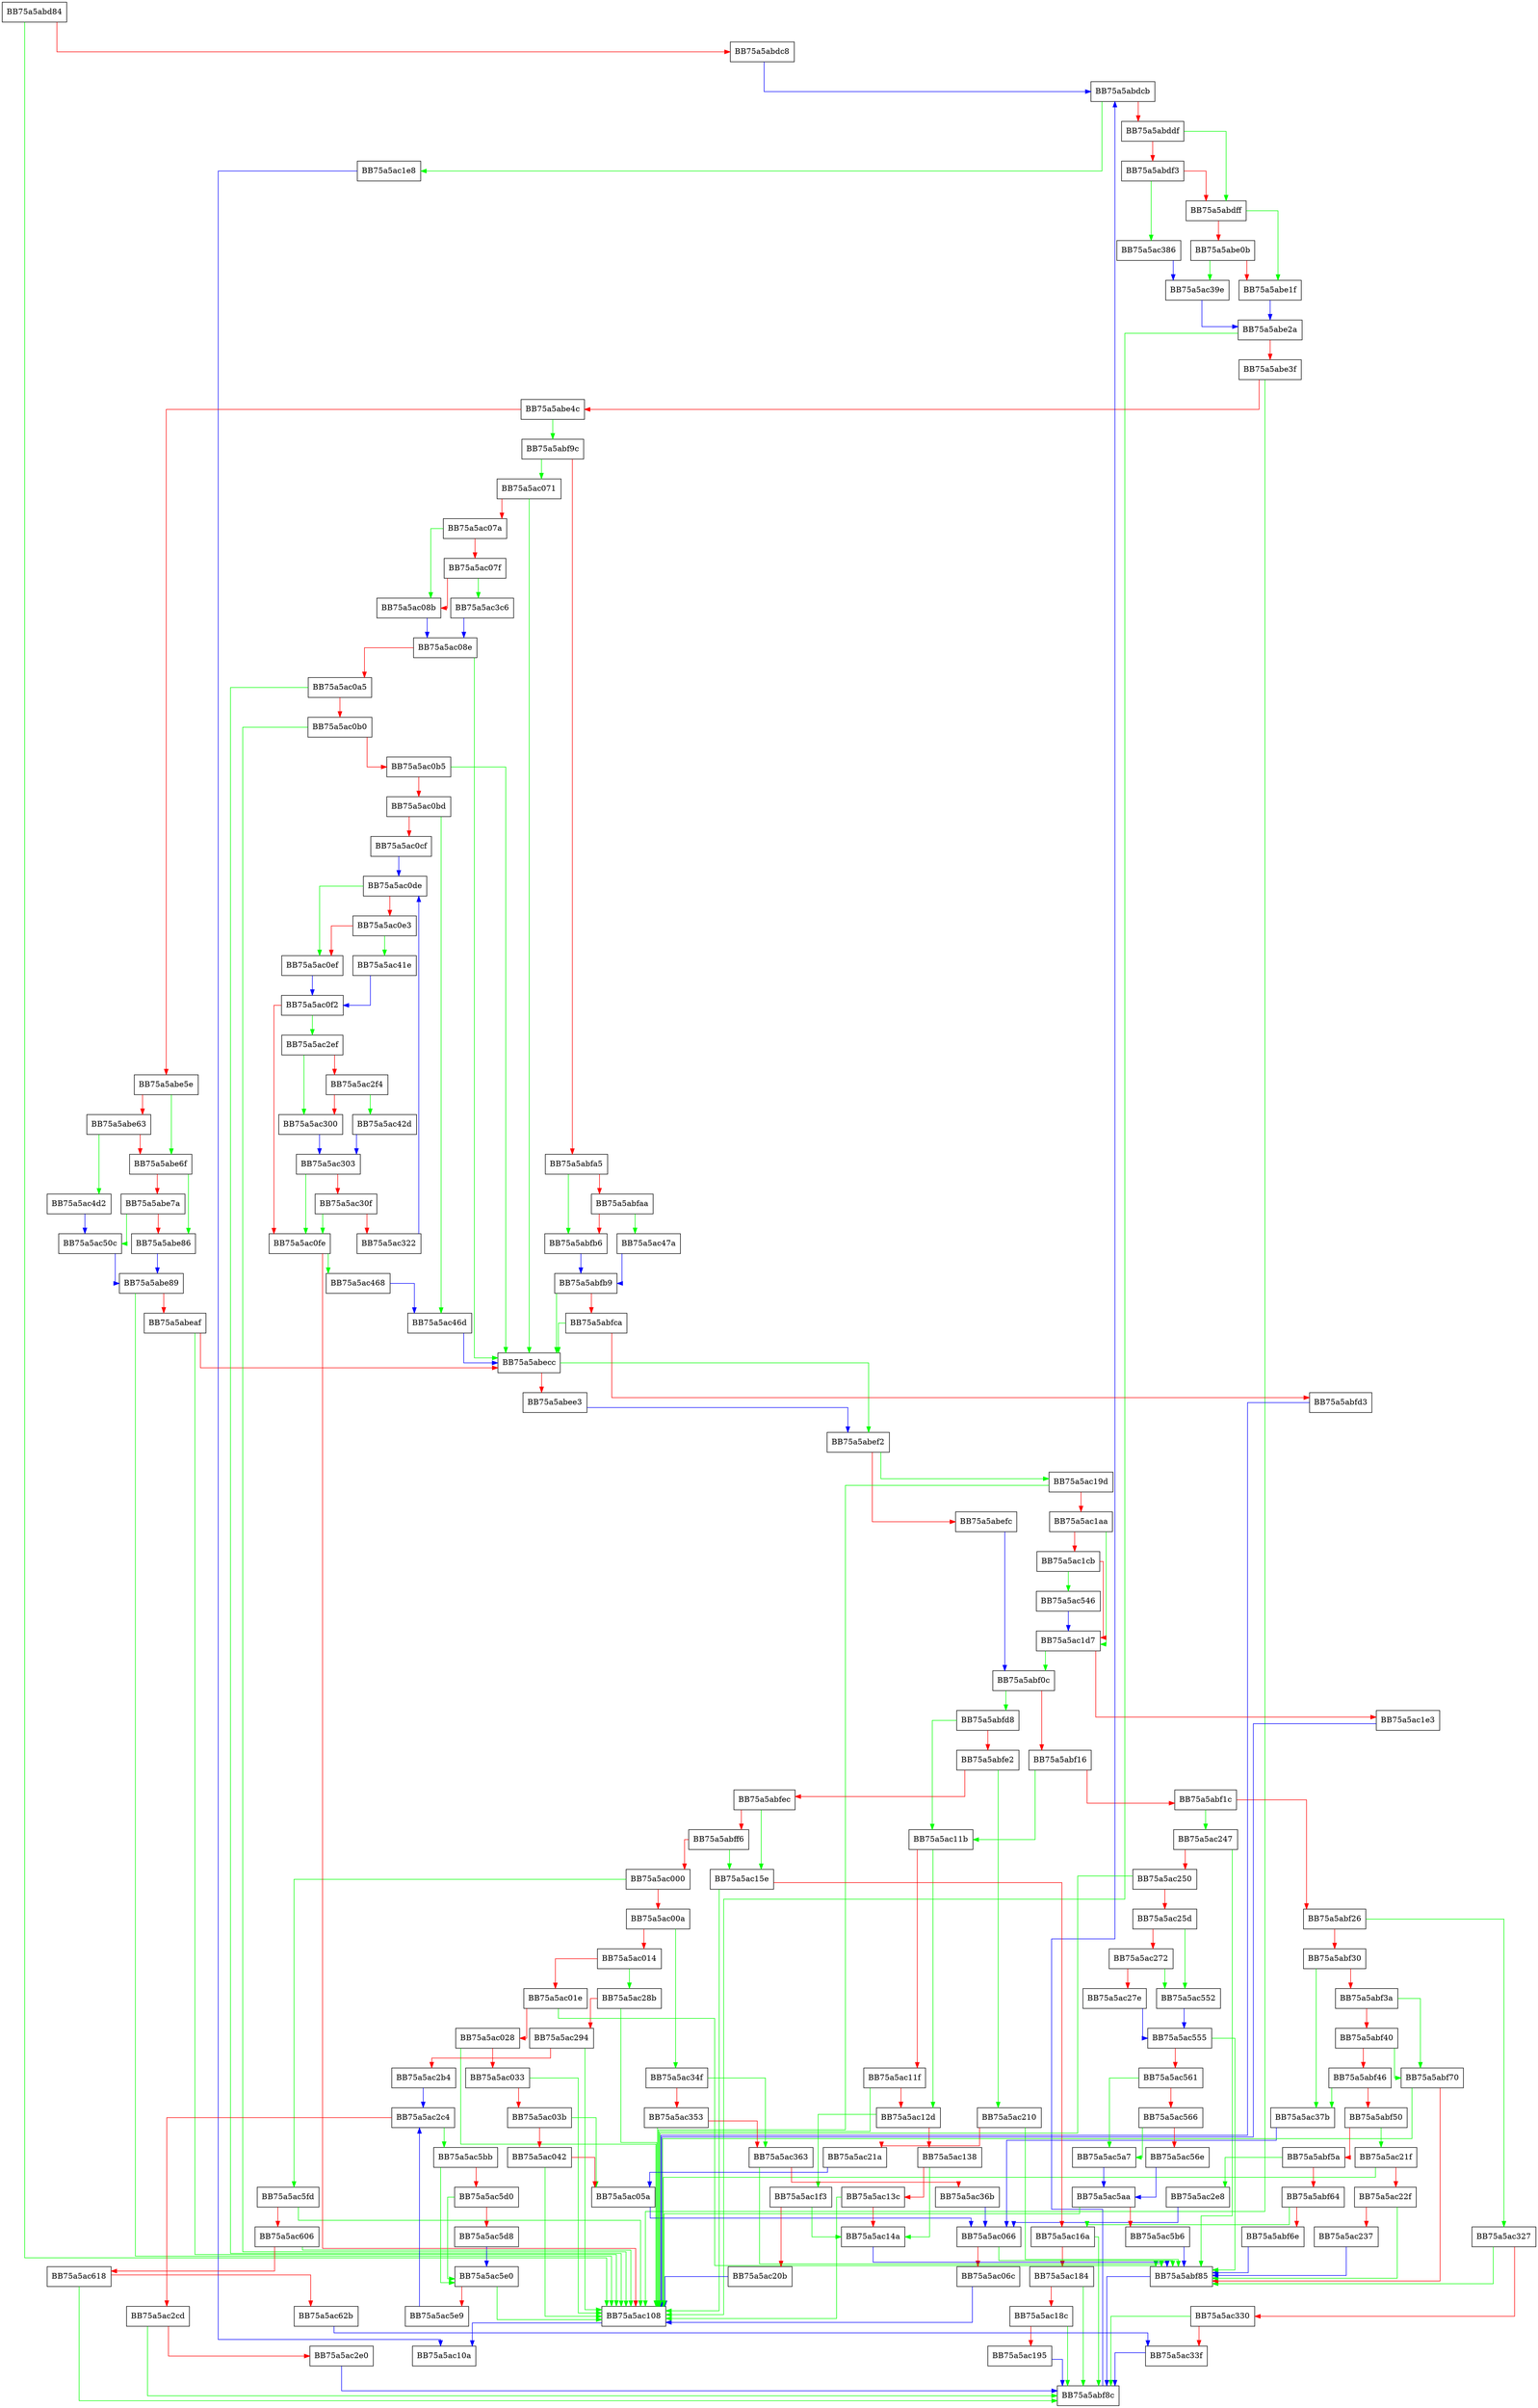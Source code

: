 digraph symbexec {
  node [shape="box"];
  graph [splines=ortho];
  BB75a5abd84 -> BB75a5ac108 [color="green"];
  BB75a5abd84 -> BB75a5abdc8 [color="red"];
  BB75a5abdc8 -> BB75a5abdcb [color="blue"];
  BB75a5abdcb -> BB75a5ac1e8 [color="green"];
  BB75a5abdcb -> BB75a5abddf [color="red"];
  BB75a5abddf -> BB75a5abdff [color="green"];
  BB75a5abddf -> BB75a5abdf3 [color="red"];
  BB75a5abdf3 -> BB75a5ac386 [color="green"];
  BB75a5abdf3 -> BB75a5abdff [color="red"];
  BB75a5abdff -> BB75a5abe1f [color="green"];
  BB75a5abdff -> BB75a5abe0b [color="red"];
  BB75a5abe0b -> BB75a5ac39e [color="green"];
  BB75a5abe0b -> BB75a5abe1f [color="red"];
  BB75a5abe1f -> BB75a5abe2a [color="blue"];
  BB75a5abe2a -> BB75a5ac108 [color="green"];
  BB75a5abe2a -> BB75a5abe3f [color="red"];
  BB75a5abe3f -> BB75a5ac108 [color="green"];
  BB75a5abe3f -> BB75a5abe4c [color="red"];
  BB75a5abe4c -> BB75a5abf9c [color="green"];
  BB75a5abe4c -> BB75a5abe5e [color="red"];
  BB75a5abe5e -> BB75a5abe6f [color="green"];
  BB75a5abe5e -> BB75a5abe63 [color="red"];
  BB75a5abe63 -> BB75a5ac4d2 [color="green"];
  BB75a5abe63 -> BB75a5abe6f [color="red"];
  BB75a5abe6f -> BB75a5abe86 [color="green"];
  BB75a5abe6f -> BB75a5abe7a [color="red"];
  BB75a5abe7a -> BB75a5ac50c [color="green"];
  BB75a5abe7a -> BB75a5abe86 [color="red"];
  BB75a5abe86 -> BB75a5abe89 [color="blue"];
  BB75a5abe89 -> BB75a5ac108 [color="green"];
  BB75a5abe89 -> BB75a5abeaf [color="red"];
  BB75a5abeaf -> BB75a5ac108 [color="green"];
  BB75a5abeaf -> BB75a5abecc [color="red"];
  BB75a5abecc -> BB75a5abef2 [color="green"];
  BB75a5abecc -> BB75a5abee3 [color="red"];
  BB75a5abee3 -> BB75a5abef2 [color="blue"];
  BB75a5abef2 -> BB75a5ac19d [color="green"];
  BB75a5abef2 -> BB75a5abefc [color="red"];
  BB75a5abefc -> BB75a5abf0c [color="blue"];
  BB75a5abf0c -> BB75a5abfd8 [color="green"];
  BB75a5abf0c -> BB75a5abf16 [color="red"];
  BB75a5abf16 -> BB75a5ac11b [color="green"];
  BB75a5abf16 -> BB75a5abf1c [color="red"];
  BB75a5abf1c -> BB75a5ac247 [color="green"];
  BB75a5abf1c -> BB75a5abf26 [color="red"];
  BB75a5abf26 -> BB75a5ac327 [color="green"];
  BB75a5abf26 -> BB75a5abf30 [color="red"];
  BB75a5abf30 -> BB75a5ac37b [color="green"];
  BB75a5abf30 -> BB75a5abf3a [color="red"];
  BB75a5abf3a -> BB75a5abf70 [color="green"];
  BB75a5abf3a -> BB75a5abf40 [color="red"];
  BB75a5abf40 -> BB75a5abf70 [color="green"];
  BB75a5abf40 -> BB75a5abf46 [color="red"];
  BB75a5abf46 -> BB75a5ac37b [color="green"];
  BB75a5abf46 -> BB75a5abf50 [color="red"];
  BB75a5abf50 -> BB75a5ac21f [color="green"];
  BB75a5abf50 -> BB75a5abf5a [color="red"];
  BB75a5abf5a -> BB75a5ac2e8 [color="green"];
  BB75a5abf5a -> BB75a5abf64 [color="red"];
  BB75a5abf64 -> BB75a5ac16a [color="green"];
  BB75a5abf64 -> BB75a5abf6e [color="red"];
  BB75a5abf6e -> BB75a5abf85 [color="blue"];
  BB75a5abf70 -> BB75a5ac108 [color="green"];
  BB75a5abf70 -> BB75a5abf85 [color="red"];
  BB75a5abf85 -> BB75a5abf8c [color="blue"];
  BB75a5abf8c -> BB75a5abdcb [color="blue"];
  BB75a5abf9c -> BB75a5ac071 [color="green"];
  BB75a5abf9c -> BB75a5abfa5 [color="red"];
  BB75a5abfa5 -> BB75a5abfb6 [color="green"];
  BB75a5abfa5 -> BB75a5abfaa [color="red"];
  BB75a5abfaa -> BB75a5ac47a [color="green"];
  BB75a5abfaa -> BB75a5abfb6 [color="red"];
  BB75a5abfb6 -> BB75a5abfb9 [color="blue"];
  BB75a5abfb9 -> BB75a5abecc [color="green"];
  BB75a5abfb9 -> BB75a5abfca [color="red"];
  BB75a5abfca -> BB75a5abecc [color="green"];
  BB75a5abfca -> BB75a5abfd3 [color="red"];
  BB75a5abfd3 -> BB75a5ac108 [color="blue"];
  BB75a5abfd8 -> BB75a5ac11b [color="green"];
  BB75a5abfd8 -> BB75a5abfe2 [color="red"];
  BB75a5abfe2 -> BB75a5ac210 [color="green"];
  BB75a5abfe2 -> BB75a5abfec [color="red"];
  BB75a5abfec -> BB75a5ac15e [color="green"];
  BB75a5abfec -> BB75a5abff6 [color="red"];
  BB75a5abff6 -> BB75a5ac15e [color="green"];
  BB75a5abff6 -> BB75a5ac000 [color="red"];
  BB75a5ac000 -> BB75a5ac5fd [color="green"];
  BB75a5ac000 -> BB75a5ac00a [color="red"];
  BB75a5ac00a -> BB75a5ac34f [color="green"];
  BB75a5ac00a -> BB75a5ac014 [color="red"];
  BB75a5ac014 -> BB75a5ac28b [color="green"];
  BB75a5ac014 -> BB75a5ac01e [color="red"];
  BB75a5ac01e -> BB75a5abf85 [color="green"];
  BB75a5ac01e -> BB75a5ac028 [color="red"];
  BB75a5ac028 -> BB75a5ac108 [color="green"];
  BB75a5ac028 -> BB75a5ac033 [color="red"];
  BB75a5ac033 -> BB75a5ac108 [color="green"];
  BB75a5ac033 -> BB75a5ac03b [color="red"];
  BB75a5ac03b -> BB75a5ac05a [color="green"];
  BB75a5ac03b -> BB75a5ac042 [color="red"];
  BB75a5ac042 -> BB75a5ac108 [color="green"];
  BB75a5ac042 -> BB75a5ac05a [color="red"];
  BB75a5ac05a -> BB75a5ac066 [color="blue"];
  BB75a5ac066 -> BB75a5abf85 [color="green"];
  BB75a5ac066 -> BB75a5ac06c [color="red"];
  BB75a5ac06c -> BB75a5ac108 [color="blue"];
  BB75a5ac071 -> BB75a5abecc [color="green"];
  BB75a5ac071 -> BB75a5ac07a [color="red"];
  BB75a5ac07a -> BB75a5ac08b [color="green"];
  BB75a5ac07a -> BB75a5ac07f [color="red"];
  BB75a5ac07f -> BB75a5ac3c6 [color="green"];
  BB75a5ac07f -> BB75a5ac08b [color="red"];
  BB75a5ac08b -> BB75a5ac08e [color="blue"];
  BB75a5ac08e -> BB75a5abecc [color="green"];
  BB75a5ac08e -> BB75a5ac0a5 [color="red"];
  BB75a5ac0a5 -> BB75a5ac108 [color="green"];
  BB75a5ac0a5 -> BB75a5ac0b0 [color="red"];
  BB75a5ac0b0 -> BB75a5ac108 [color="green"];
  BB75a5ac0b0 -> BB75a5ac0b5 [color="red"];
  BB75a5ac0b5 -> BB75a5abecc [color="green"];
  BB75a5ac0b5 -> BB75a5ac0bd [color="red"];
  BB75a5ac0bd -> BB75a5ac46d [color="green"];
  BB75a5ac0bd -> BB75a5ac0cf [color="red"];
  BB75a5ac0cf -> BB75a5ac0de [color="blue"];
  BB75a5ac0de -> BB75a5ac0ef [color="green"];
  BB75a5ac0de -> BB75a5ac0e3 [color="red"];
  BB75a5ac0e3 -> BB75a5ac41e [color="green"];
  BB75a5ac0e3 -> BB75a5ac0ef [color="red"];
  BB75a5ac0ef -> BB75a5ac0f2 [color="blue"];
  BB75a5ac0f2 -> BB75a5ac2ef [color="green"];
  BB75a5ac0f2 -> BB75a5ac0fe [color="red"];
  BB75a5ac0fe -> BB75a5ac468 [color="green"];
  BB75a5ac0fe -> BB75a5ac108 [color="red"];
  BB75a5ac108 -> BB75a5ac10a [color="blue"];
  BB75a5ac11b -> BB75a5ac12d [color="green"];
  BB75a5ac11b -> BB75a5ac11f [color="red"];
  BB75a5ac11f -> BB75a5ac108 [color="green"];
  BB75a5ac11f -> BB75a5ac12d [color="red"];
  BB75a5ac12d -> BB75a5ac1f3 [color="green"];
  BB75a5ac12d -> BB75a5ac138 [color="red"];
  BB75a5ac138 -> BB75a5ac14a [color="green"];
  BB75a5ac138 -> BB75a5ac13c [color="red"];
  BB75a5ac13c -> BB75a5ac108 [color="green"];
  BB75a5ac13c -> BB75a5ac14a [color="red"];
  BB75a5ac14a -> BB75a5abf85 [color="blue"];
  BB75a5ac15e -> BB75a5ac108 [color="green"];
  BB75a5ac15e -> BB75a5ac16a [color="red"];
  BB75a5ac16a -> BB75a5abf8c [color="green"];
  BB75a5ac16a -> BB75a5ac184 [color="red"];
  BB75a5ac184 -> BB75a5abf8c [color="green"];
  BB75a5ac184 -> BB75a5ac18c [color="red"];
  BB75a5ac18c -> BB75a5abf8c [color="green"];
  BB75a5ac18c -> BB75a5ac195 [color="red"];
  BB75a5ac195 -> BB75a5abf8c [color="blue"];
  BB75a5ac19d -> BB75a5ac108 [color="green"];
  BB75a5ac19d -> BB75a5ac1aa [color="red"];
  BB75a5ac1aa -> BB75a5ac1d7 [color="green"];
  BB75a5ac1aa -> BB75a5ac1cb [color="red"];
  BB75a5ac1cb -> BB75a5ac546 [color="green"];
  BB75a5ac1cb -> BB75a5ac1d7 [color="red"];
  BB75a5ac1d7 -> BB75a5abf0c [color="green"];
  BB75a5ac1d7 -> BB75a5ac1e3 [color="red"];
  BB75a5ac1e3 -> BB75a5ac108 [color="blue"];
  BB75a5ac1e8 -> BB75a5ac10a [color="blue"];
  BB75a5ac1f3 -> BB75a5ac14a [color="green"];
  BB75a5ac1f3 -> BB75a5ac20b [color="red"];
  BB75a5ac20b -> BB75a5ac108 [color="blue"];
  BB75a5ac210 -> BB75a5abf85 [color="green"];
  BB75a5ac210 -> BB75a5ac21a [color="red"];
  BB75a5ac21a -> BB75a5ac05a [color="blue"];
  BB75a5ac21f -> BB75a5ac108 [color="green"];
  BB75a5ac21f -> BB75a5ac22f [color="red"];
  BB75a5ac22f -> BB75a5abf85 [color="green"];
  BB75a5ac22f -> BB75a5ac237 [color="red"];
  BB75a5ac237 -> BB75a5abf85 [color="blue"];
  BB75a5ac247 -> BB75a5abf85 [color="green"];
  BB75a5ac247 -> BB75a5ac250 [color="red"];
  BB75a5ac250 -> BB75a5ac108 [color="green"];
  BB75a5ac250 -> BB75a5ac25d [color="red"];
  BB75a5ac25d -> BB75a5ac552 [color="green"];
  BB75a5ac25d -> BB75a5ac272 [color="red"];
  BB75a5ac272 -> BB75a5ac552 [color="green"];
  BB75a5ac272 -> BB75a5ac27e [color="red"];
  BB75a5ac27e -> BB75a5ac555 [color="blue"];
  BB75a5ac28b -> BB75a5ac108 [color="green"];
  BB75a5ac28b -> BB75a5ac294 [color="red"];
  BB75a5ac294 -> BB75a5ac108 [color="green"];
  BB75a5ac294 -> BB75a5ac2b4 [color="red"];
  BB75a5ac2b4 -> BB75a5ac2c4 [color="blue"];
  BB75a5ac2c4 -> BB75a5ac5bb [color="green"];
  BB75a5ac2c4 -> BB75a5ac2cd [color="red"];
  BB75a5ac2cd -> BB75a5abf8c [color="green"];
  BB75a5ac2cd -> BB75a5ac2e0 [color="red"];
  BB75a5ac2e0 -> BB75a5abf8c [color="blue"];
  BB75a5ac2e8 -> BB75a5ac066 [color="blue"];
  BB75a5ac2ef -> BB75a5ac300 [color="green"];
  BB75a5ac2ef -> BB75a5ac2f4 [color="red"];
  BB75a5ac2f4 -> BB75a5ac42d [color="green"];
  BB75a5ac2f4 -> BB75a5ac300 [color="red"];
  BB75a5ac300 -> BB75a5ac303 [color="blue"];
  BB75a5ac303 -> BB75a5ac0fe [color="green"];
  BB75a5ac303 -> BB75a5ac30f [color="red"];
  BB75a5ac30f -> BB75a5ac0fe [color="green"];
  BB75a5ac30f -> BB75a5ac322 [color="red"];
  BB75a5ac322 -> BB75a5ac0de [color="blue"];
  BB75a5ac327 -> BB75a5abf85 [color="green"];
  BB75a5ac327 -> BB75a5ac330 [color="red"];
  BB75a5ac330 -> BB75a5abf8c [color="green"];
  BB75a5ac330 -> BB75a5ac33f [color="red"];
  BB75a5ac33f -> BB75a5abf8c [color="blue"];
  BB75a5ac34f -> BB75a5ac363 [color="green"];
  BB75a5ac34f -> BB75a5ac353 [color="red"];
  BB75a5ac353 -> BB75a5ac108 [color="green"];
  BB75a5ac353 -> BB75a5ac363 [color="red"];
  BB75a5ac363 -> BB75a5abf85 [color="green"];
  BB75a5ac363 -> BB75a5ac36b [color="red"];
  BB75a5ac36b -> BB75a5ac066 [color="blue"];
  BB75a5ac37b -> BB75a5ac066 [color="blue"];
  BB75a5ac386 -> BB75a5ac39e [color="blue"];
  BB75a5ac39e -> BB75a5abe2a [color="blue"];
  BB75a5ac3c6 -> BB75a5ac08e [color="blue"];
  BB75a5ac41e -> BB75a5ac0f2 [color="blue"];
  BB75a5ac42d -> BB75a5ac303 [color="blue"];
  BB75a5ac468 -> BB75a5ac46d [color="blue"];
  BB75a5ac46d -> BB75a5abecc [color="blue"];
  BB75a5ac47a -> BB75a5abfb9 [color="blue"];
  BB75a5ac4d2 -> BB75a5ac50c [color="blue"];
  BB75a5ac50c -> BB75a5abe89 [color="blue"];
  BB75a5ac546 -> BB75a5ac1d7 [color="blue"];
  BB75a5ac552 -> BB75a5ac555 [color="blue"];
  BB75a5ac555 -> BB75a5abf85 [color="green"];
  BB75a5ac555 -> BB75a5ac561 [color="red"];
  BB75a5ac561 -> BB75a5ac5a7 [color="green"];
  BB75a5ac561 -> BB75a5ac566 [color="red"];
  BB75a5ac566 -> BB75a5ac5a7 [color="green"];
  BB75a5ac566 -> BB75a5ac56e [color="red"];
  BB75a5ac56e -> BB75a5ac5aa [color="blue"];
  BB75a5ac5a7 -> BB75a5ac5aa [color="blue"];
  BB75a5ac5aa -> BB75a5ac108 [color="green"];
  BB75a5ac5aa -> BB75a5ac5b6 [color="red"];
  BB75a5ac5b6 -> BB75a5abf85 [color="blue"];
  BB75a5ac5bb -> BB75a5ac5e0 [color="green"];
  BB75a5ac5bb -> BB75a5ac5d0 [color="red"];
  BB75a5ac5d0 -> BB75a5ac5e0 [color="green"];
  BB75a5ac5d0 -> BB75a5ac5d8 [color="red"];
  BB75a5ac5d8 -> BB75a5ac5e0 [color="blue"];
  BB75a5ac5e0 -> BB75a5ac108 [color="green"];
  BB75a5ac5e0 -> BB75a5ac5e9 [color="red"];
  BB75a5ac5e9 -> BB75a5ac2c4 [color="blue"];
  BB75a5ac5fd -> BB75a5ac108 [color="green"];
  BB75a5ac5fd -> BB75a5ac606 [color="red"];
  BB75a5ac606 -> BB75a5ac108 [color="green"];
  BB75a5ac606 -> BB75a5ac618 [color="red"];
  BB75a5ac618 -> BB75a5abf8c [color="green"];
  BB75a5ac618 -> BB75a5ac62b [color="red"];
  BB75a5ac62b -> BB75a5ac33f [color="blue"];
}